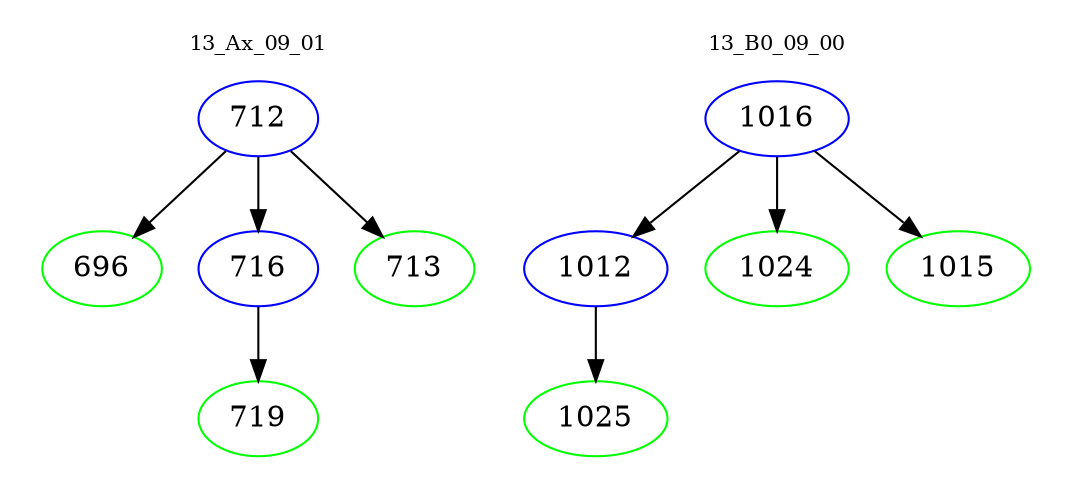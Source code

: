 digraph{
subgraph cluster_0 {
color = white
label = "13_Ax_09_01";
fontsize=10;
T0_712 [label="712", color="blue"]
T0_712 -> T0_696 [color="black"]
T0_696 [label="696", color="green"]
T0_712 -> T0_716 [color="black"]
T0_716 [label="716", color="blue"]
T0_716 -> T0_719 [color="black"]
T0_719 [label="719", color="green"]
T0_712 -> T0_713 [color="black"]
T0_713 [label="713", color="green"]
}
subgraph cluster_1 {
color = white
label = "13_B0_09_00";
fontsize=10;
T1_1016 [label="1016", color="blue"]
T1_1016 -> T1_1012 [color="black"]
T1_1012 [label="1012", color="blue"]
T1_1012 -> T1_1025 [color="black"]
T1_1025 [label="1025", color="green"]
T1_1016 -> T1_1024 [color="black"]
T1_1024 [label="1024", color="green"]
T1_1016 -> T1_1015 [color="black"]
T1_1015 [label="1015", color="green"]
}
}
